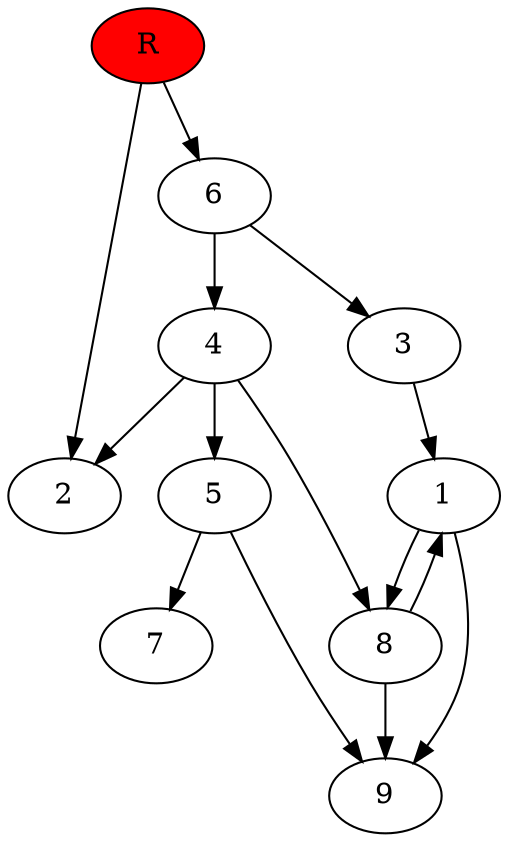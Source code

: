 digraph prb6104 {
	1
	2
	3
	4
	5
	6
	7
	8
	R [fillcolor="#ff0000" style=filled]
	1 -> 8
	1 -> 9
	3 -> 1
	4 -> 2
	4 -> 5
	4 -> 8
	5 -> 7
	5 -> 9
	6 -> 3
	6 -> 4
	8 -> 1
	8 -> 9
	R -> 2
	R -> 6
}
